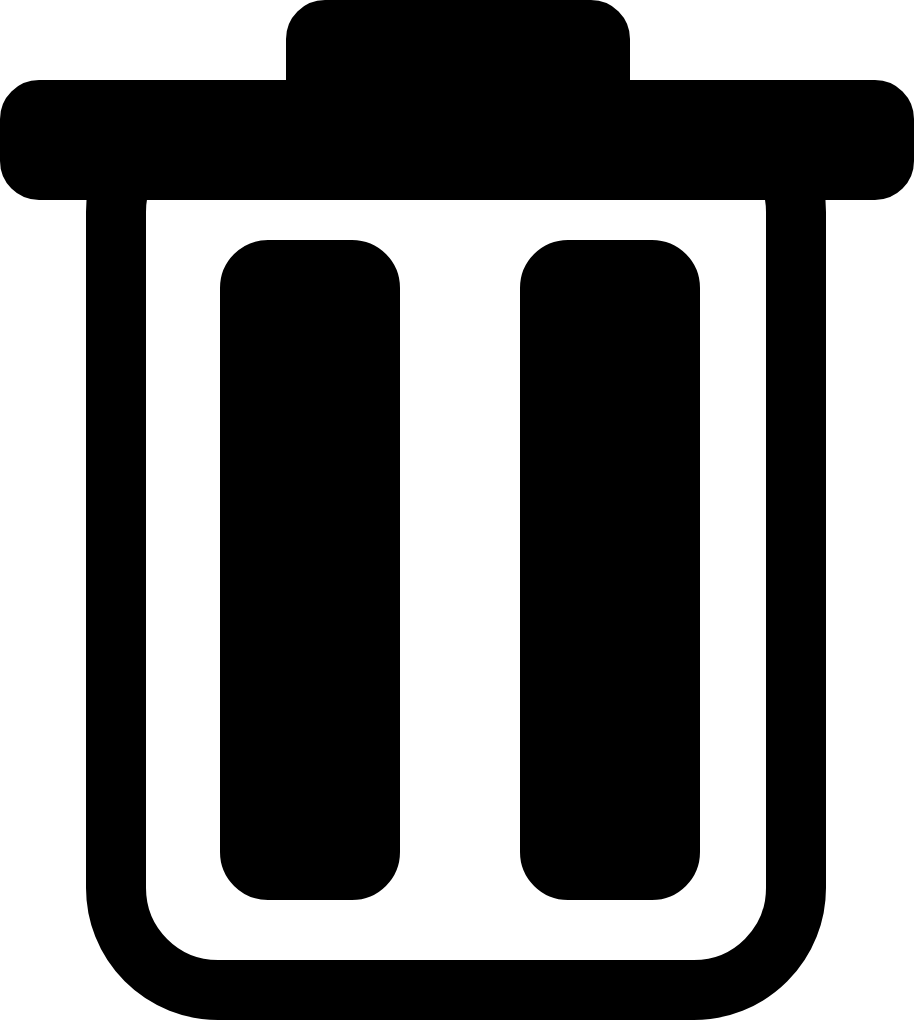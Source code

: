 <mxfile version="22.0.4" type="device">
  <diagram name="Seite-1" id="jDf52b-3_G7rbnwAMDgq">
    <mxGraphModel dx="1493" dy="854" grid="1" gridSize="10" guides="1" tooltips="1" connect="1" arrows="1" fold="1" page="1" pageScale="1" pageWidth="827" pageHeight="1169" math="0" shadow="0">
      <root>
        <mxCell id="0" />
        <mxCell id="1" parent="0" />
        <mxCell id="fSm7f8WHGzFXAWK38eye-1" value="" style="rounded=1;whiteSpace=wrap;html=1;fillColor=none;strokeWidth=30;" vertex="1" parent="1">
          <mxGeometry x="243" y="340" width="340" height="440" as="geometry" />
        </mxCell>
        <mxCell id="fSm7f8WHGzFXAWK38eye-3" value="" style="rounded=1;whiteSpace=wrap;html=1;fillColor=none;strokeWidth=30;" vertex="1" parent="1">
          <mxGeometry x="200" y="340" width="427" height="30" as="geometry" />
        </mxCell>
        <mxCell id="fSm7f8WHGzFXAWK38eye-4" value="" style="rounded=1;whiteSpace=wrap;html=1;fillColor=#000000;strokeWidth=30;" vertex="1" parent="1">
          <mxGeometry x="310" y="420" width="60" height="300" as="geometry" />
        </mxCell>
        <mxCell id="fSm7f8WHGzFXAWK38eye-5" value="" style="rounded=1;whiteSpace=wrap;html=1;fillColor=#000000;strokeWidth=30;" vertex="1" parent="1">
          <mxGeometry x="460" y="420" width="60" height="300" as="geometry" />
        </mxCell>
        <mxCell id="fSm7f8WHGzFXAWK38eye-6" value="" style="rounded=1;whiteSpace=wrap;html=1;fillColor=none;strokeWidth=30;" vertex="1" parent="1">
          <mxGeometry x="343" y="300" width="142" height="30" as="geometry" />
        </mxCell>
      </root>
    </mxGraphModel>
  </diagram>
</mxfile>
